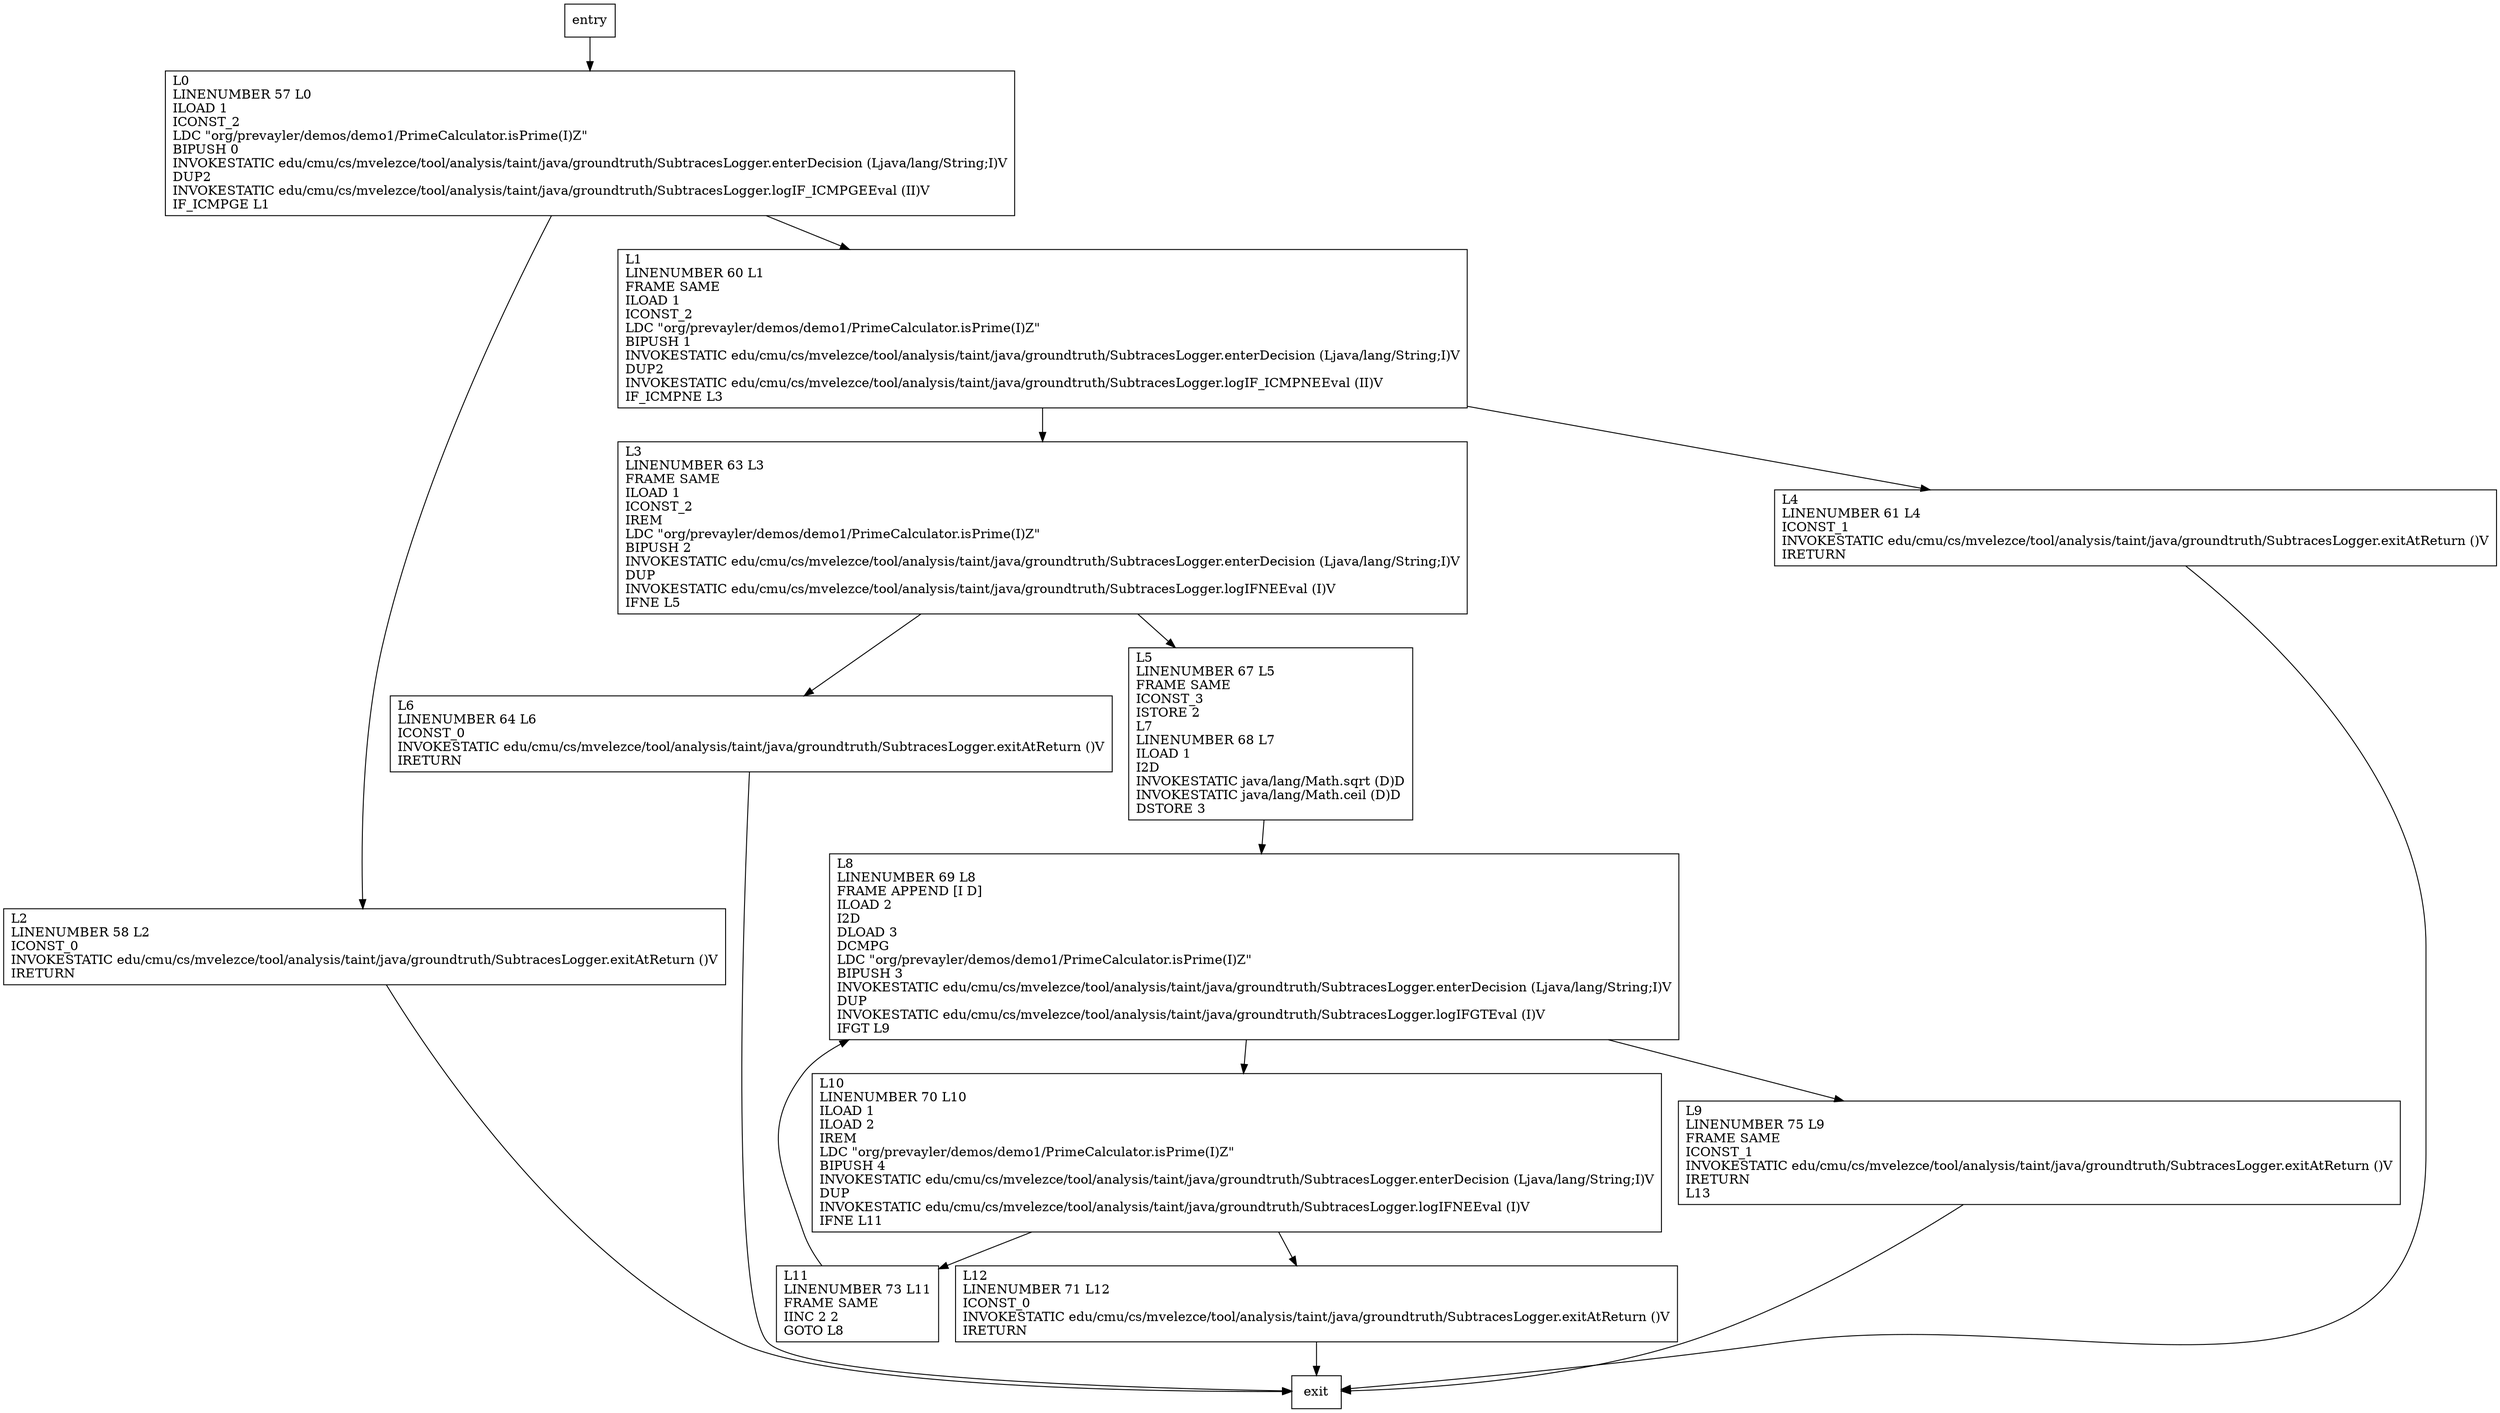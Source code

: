 digraph isPrime {
node [shape=record];
786722925 [label="L0\lLINENUMBER 57 L0\lILOAD 1\lICONST_2\lLDC \"org/prevayler/demos/demo1/PrimeCalculator.isPrime(I)Z\"\lBIPUSH 0\lINVOKESTATIC edu/cmu/cs/mvelezce/tool/analysis/taint/java/groundtruth/SubtracesLogger.enterDecision (Ljava/lang/String;I)V\lDUP2\lINVOKESTATIC edu/cmu/cs/mvelezce/tool/analysis/taint/java/groundtruth/SubtracesLogger.logIF_ICMPGEEval (II)V\lIF_ICMPGE L1\l"];
2034385122 [label="L3\lLINENUMBER 63 L3\lFRAME SAME\lILOAD 1\lICONST_2\lIREM\lLDC \"org/prevayler/demos/demo1/PrimeCalculator.isPrime(I)Z\"\lBIPUSH 2\lINVOKESTATIC edu/cmu/cs/mvelezce/tool/analysis/taint/java/groundtruth/SubtracesLogger.enterDecision (Ljava/lang/String;I)V\lDUP\lINVOKESTATIC edu/cmu/cs/mvelezce/tool/analysis/taint/java/groundtruth/SubtracesLogger.logIFNEEval (I)V\lIFNE L5\l"];
107285100 [label="L2\lLINENUMBER 58 L2\lICONST_0\lINVOKESTATIC edu/cmu/cs/mvelezce/tool/analysis/taint/java/groundtruth/SubtracesLogger.exitAtReturn ()V\lIRETURN\l"];
1957175487 [label="L4\lLINENUMBER 61 L4\lICONST_1\lINVOKESTATIC edu/cmu/cs/mvelezce/tool/analysis/taint/java/groundtruth/SubtracesLogger.exitAtReturn ()V\lIRETURN\l"];
1395912847 [label="L11\lLINENUMBER 73 L11\lFRAME SAME\lIINC 2 2\lGOTO L8\l"];
1513124396 [label="L6\lLINENUMBER 64 L6\lICONST_0\lINVOKESTATIC edu/cmu/cs/mvelezce/tool/analysis/taint/java/groundtruth/SubtracesLogger.exitAtReturn ()V\lIRETURN\l"];
1222908765 [label="L10\lLINENUMBER 70 L10\lILOAD 1\lILOAD 2\lIREM\lLDC \"org/prevayler/demos/demo1/PrimeCalculator.isPrime(I)Z\"\lBIPUSH 4\lINVOKESTATIC edu/cmu/cs/mvelezce/tool/analysis/taint/java/groundtruth/SubtracesLogger.enterDecision (Ljava/lang/String;I)V\lDUP\lINVOKESTATIC edu/cmu/cs/mvelezce/tool/analysis/taint/java/groundtruth/SubtracesLogger.logIFNEEval (I)V\lIFNE L11\l"];
287095360 [label="L9\lLINENUMBER 75 L9\lFRAME SAME\lICONST_1\lINVOKESTATIC edu/cmu/cs/mvelezce/tool/analysis/taint/java/groundtruth/SubtracesLogger.exitAtReturn ()V\lIRETURN\lL13\l"];
612686775 [label="L8\lLINENUMBER 69 L8\lFRAME APPEND [I D]\lILOAD 2\lI2D\lDLOAD 3\lDCMPG\lLDC \"org/prevayler/demos/demo1/PrimeCalculator.isPrime(I)Z\"\lBIPUSH 3\lINVOKESTATIC edu/cmu/cs/mvelezce/tool/analysis/taint/java/groundtruth/SubtracesLogger.enterDecision (Ljava/lang/String;I)V\lDUP\lINVOKESTATIC edu/cmu/cs/mvelezce/tool/analysis/taint/java/groundtruth/SubtracesLogger.logIFGTEval (I)V\lIFGT L9\l"];
1374212198 [label="L12\lLINENUMBER 71 L12\lICONST_0\lINVOKESTATIC edu/cmu/cs/mvelezce/tool/analysis/taint/java/groundtruth/SubtracesLogger.exitAtReturn ()V\lIRETURN\l"];
1328203744 [label="L5\lLINENUMBER 67 L5\lFRAME SAME\lICONST_3\lISTORE 2\lL7\lLINENUMBER 68 L7\lILOAD 1\lI2D\lINVOKESTATIC java/lang/Math.sqrt (D)D\lINVOKESTATIC java/lang/Math.ceil (D)D\lDSTORE 3\l"];
105019819 [label="L1\lLINENUMBER 60 L1\lFRAME SAME\lILOAD 1\lICONST_2\lLDC \"org/prevayler/demos/demo1/PrimeCalculator.isPrime(I)Z\"\lBIPUSH 1\lINVOKESTATIC edu/cmu/cs/mvelezce/tool/analysis/taint/java/groundtruth/SubtracesLogger.enterDecision (Ljava/lang/String;I)V\lDUP2\lINVOKESTATIC edu/cmu/cs/mvelezce/tool/analysis/taint/java/groundtruth/SubtracesLogger.logIF_ICMPNEEval (II)V\lIF_ICMPNE L3\l"];
entry;
exit;
786722925 -> 107285100;
786722925 -> 105019819;
2034385122 -> 1513124396;
2034385122 -> 1328203744;
1513124396 -> exit;
287095360 -> exit;
612686775 -> 1222908765;
612686775 -> 287095360;
1374212198 -> exit;
105019819 -> 2034385122;
105019819 -> 1957175487;
entry -> 786722925;
107285100 -> exit;
1957175487 -> exit;
1395912847 -> 612686775;
1222908765 -> 1395912847;
1222908765 -> 1374212198;
1328203744 -> 612686775;
}
